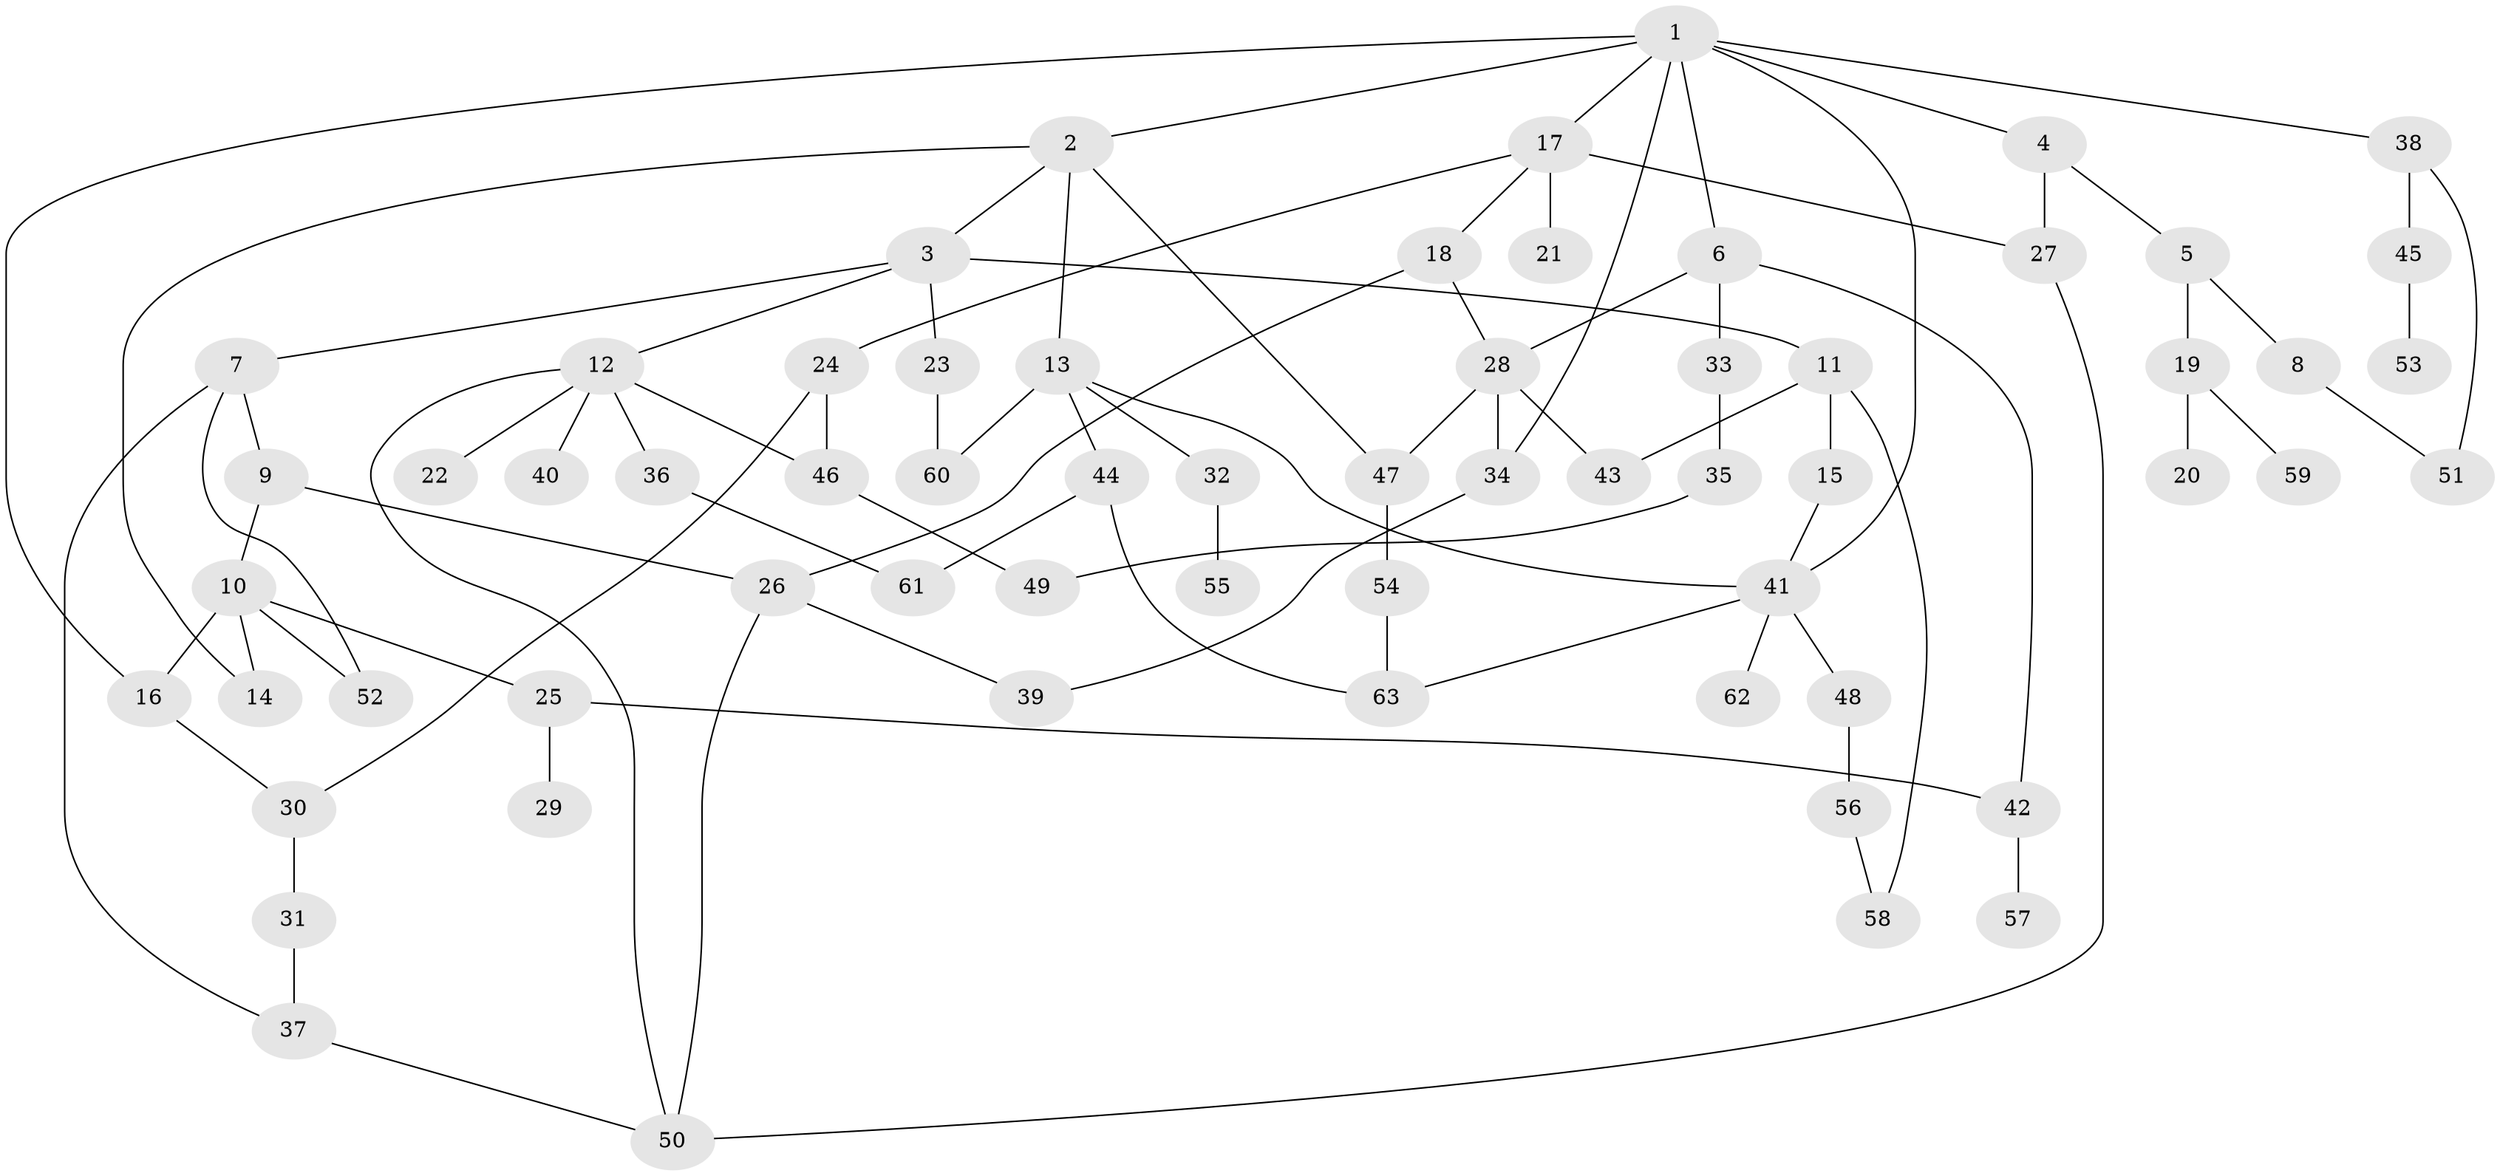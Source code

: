 // Generated by graph-tools (version 1.1) at 2025/42/03/09/25 04:42:31]
// undirected, 63 vertices, 88 edges
graph export_dot {
graph [start="1"]
  node [color=gray90,style=filled];
  1;
  2;
  3;
  4;
  5;
  6;
  7;
  8;
  9;
  10;
  11;
  12;
  13;
  14;
  15;
  16;
  17;
  18;
  19;
  20;
  21;
  22;
  23;
  24;
  25;
  26;
  27;
  28;
  29;
  30;
  31;
  32;
  33;
  34;
  35;
  36;
  37;
  38;
  39;
  40;
  41;
  42;
  43;
  44;
  45;
  46;
  47;
  48;
  49;
  50;
  51;
  52;
  53;
  54;
  55;
  56;
  57;
  58;
  59;
  60;
  61;
  62;
  63;
  1 -- 2;
  1 -- 4;
  1 -- 6;
  1 -- 16;
  1 -- 17;
  1 -- 38;
  1 -- 41;
  1 -- 34;
  2 -- 3;
  2 -- 13;
  2 -- 14;
  2 -- 47;
  3 -- 7;
  3 -- 11;
  3 -- 12;
  3 -- 23;
  4 -- 5;
  4 -- 27;
  5 -- 8;
  5 -- 19;
  6 -- 28;
  6 -- 33;
  6 -- 42;
  7 -- 9;
  7 -- 37;
  7 -- 52;
  8 -- 51;
  9 -- 10;
  9 -- 26;
  10 -- 25;
  10 -- 52;
  10 -- 14;
  10 -- 16;
  11 -- 15;
  11 -- 43;
  11 -- 58;
  12 -- 22;
  12 -- 36;
  12 -- 40;
  12 -- 46;
  12 -- 50;
  13 -- 32;
  13 -- 44;
  13 -- 60;
  13 -- 41;
  15 -- 41;
  16 -- 30;
  17 -- 18;
  17 -- 21;
  17 -- 24;
  17 -- 27;
  18 -- 26;
  18 -- 28;
  19 -- 20;
  19 -- 59;
  23 -- 60;
  24 -- 30;
  24 -- 46;
  25 -- 29;
  25 -- 42;
  26 -- 39;
  26 -- 50;
  27 -- 50;
  28 -- 34;
  28 -- 43;
  28 -- 47;
  30 -- 31;
  31 -- 37;
  32 -- 55;
  33 -- 35;
  34 -- 39;
  35 -- 49;
  36 -- 61;
  37 -- 50;
  38 -- 45;
  38 -- 51;
  41 -- 48;
  41 -- 62;
  41 -- 63;
  42 -- 57;
  44 -- 63;
  44 -- 61;
  45 -- 53;
  46 -- 49;
  47 -- 54;
  48 -- 56;
  54 -- 63;
  56 -- 58;
}
